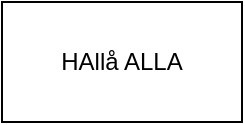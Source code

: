 <mxfile version="13.10.0" type="github">
  <diagram id="MVUlnQeXmcuz4j2Cr5KX" name="Page-1">
    <mxGraphModel dx="782" dy="473" grid="1" gridSize="10" guides="1" tooltips="1" connect="1" arrows="1" fold="1" page="1" pageScale="1" pageWidth="850" pageHeight="1100" math="0" shadow="0">
      <root>
        <mxCell id="0" />
        <mxCell id="1" parent="0" />
        <mxCell id="-2Tx383DJdwz6TQ0lGd3-1" value="HAllå ALLA" style="rounded=0;whiteSpace=wrap;html=1;" vertex="1" parent="1">
          <mxGeometry x="290" y="110" width="120" height="60" as="geometry" />
        </mxCell>
      </root>
    </mxGraphModel>
  </diagram>
</mxfile>
